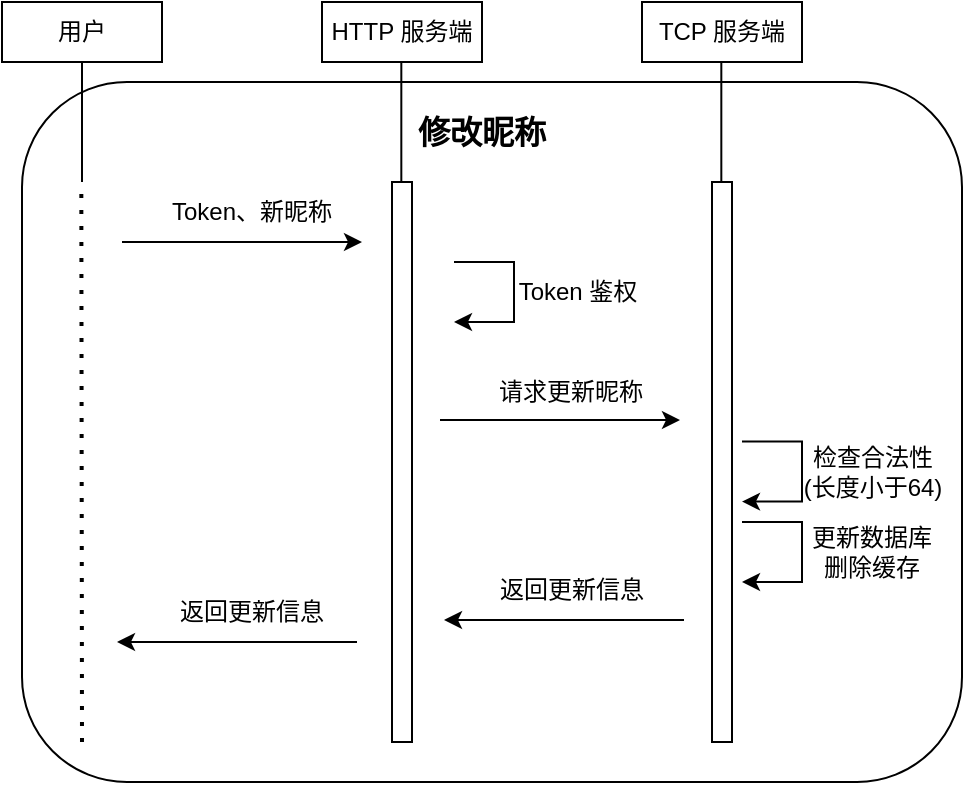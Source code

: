 <mxfile version="20.2.3" type="device"><diagram id="7OYH8gLPOPHdGgKRoAdK" name="第 1 页"><mxGraphModel dx="1002" dy="660" grid="1" gridSize="10" guides="1" tooltips="1" connect="1" arrows="1" fold="1" page="1" pageScale="1" pageWidth="827" pageHeight="1169" math="0" shadow="0"><root><mxCell id="0"/><mxCell id="1" parent="0"/><mxCell id="Rzei-sVz3DqF-Lu80SGI-2" value="" style="rounded=1;whiteSpace=wrap;html=1;" parent="1" vertex="1"><mxGeometry x="200" y="190" width="470" height="350" as="geometry"/></mxCell><mxCell id="oy1TrMHpfT_3d1_jGDwx-4" value="" style="edgeStyle=elbowEdgeStyle;elbow=horizontal;endArrow=classic;html=1;rounded=0;strokeWidth=1;" parent="1" edge="1"><mxGeometry width="50" height="50" relative="1" as="geometry"><mxPoint x="560" y="410.0" as="sourcePoint"/><mxPoint x="560" y="440" as="targetPoint"/><Array as="points"><mxPoint x="590" y="430"/></Array></mxGeometry></mxCell><mxCell id="oy1TrMHpfT_3d1_jGDwx-5" value="更新数据库&lt;br&gt;删除缓存" style="text;html=1;strokeColor=none;fillColor=none;align=center;verticalAlign=middle;whiteSpace=wrap;rounded=0;" parent="1" vertex="1"><mxGeometry x="590" y="410" width="70" height="30" as="geometry"/></mxCell><mxCell id="oy1TrMHpfT_3d1_jGDwx-6" value="" style="endArrow=classic;html=1;rounded=0;strokeWidth=1;" parent="1" edge="1"><mxGeometry width="50" height="50" relative="1" as="geometry"><mxPoint x="409" y="359.0" as="sourcePoint"/><mxPoint x="529" y="359.0" as="targetPoint"/></mxGeometry></mxCell><mxCell id="oy1TrMHpfT_3d1_jGDwx-7" value="请求更新昵称" style="text;html=1;strokeColor=none;fillColor=none;align=center;verticalAlign=middle;whiteSpace=wrap;rounded=0;dashed=1;" parent="1" vertex="1"><mxGeometry x="435" y="330" width="79" height="30" as="geometry"/></mxCell><mxCell id="oy1TrMHpfT_3d1_jGDwx-8" value="" style="edgeStyle=elbowEdgeStyle;elbow=horizontal;endArrow=classic;html=1;rounded=0;strokeWidth=1;" parent="1" edge="1"><mxGeometry width="50" height="50" relative="1" as="geometry"><mxPoint x="560" y="369.81" as="sourcePoint"/><mxPoint x="560" y="399.81" as="targetPoint"/><Array as="points"><mxPoint x="590" y="389.81"/></Array></mxGeometry></mxCell><mxCell id="oy1TrMHpfT_3d1_jGDwx-9" value="检查合法性&lt;br&gt;(长度小于64)" style="text;html=1;strokeColor=none;fillColor=none;align=center;verticalAlign=middle;whiteSpace=wrap;rounded=0;" parent="1" vertex="1"><mxGeometry x="586.5" y="369.81" width="77" height="30" as="geometry"/></mxCell><mxCell id="oy1TrMHpfT_3d1_jGDwx-12" value="" style="endArrow=classic;html=1;rounded=0;strokeWidth=1;" parent="1" edge="1"><mxGeometry width="50" height="50" relative="1" as="geometry"><mxPoint x="531" y="459" as="sourcePoint"/><mxPoint x="411" y="459" as="targetPoint"/></mxGeometry></mxCell><mxCell id="oy1TrMHpfT_3d1_jGDwx-13" value="返回更新信息" style="text;html=1;strokeColor=none;fillColor=none;align=center;verticalAlign=middle;whiteSpace=wrap;rounded=0;dashed=1;" parent="1" vertex="1"><mxGeometry x="435" y="429" width="80" height="30" as="geometry"/></mxCell><mxCell id="oy1TrMHpfT_3d1_jGDwx-14" value="" style="endArrow=classic;html=1;rounded=0;strokeWidth=1;" parent="1" edge="1"><mxGeometry width="50" height="50" relative="1" as="geometry"><mxPoint x="367.5" y="470" as="sourcePoint"/><mxPoint x="247.5" y="470" as="targetPoint"/></mxGeometry></mxCell><mxCell id="oy1TrMHpfT_3d1_jGDwx-15" value="返回更新信息" style="text;html=1;strokeColor=none;fillColor=none;align=center;verticalAlign=middle;whiteSpace=wrap;rounded=0;dashed=1;" parent="1" vertex="1"><mxGeometry x="275" y="440" width="80" height="30" as="geometry"/></mxCell><mxCell id="oy1TrMHpfT_3d1_jGDwx-16" value="" style="endArrow=classic;html=1;rounded=0;strokeWidth=1;" parent="1" edge="1"><mxGeometry width="50" height="50" relative="1" as="geometry"><mxPoint x="250.0" y="270" as="sourcePoint"/><mxPoint x="370" y="270" as="targetPoint"/></mxGeometry></mxCell><mxCell id="oy1TrMHpfT_3d1_jGDwx-17" value="Token、新昵称" style="text;html=1;strokeColor=none;fillColor=none;align=center;verticalAlign=middle;whiteSpace=wrap;rounded=0;" parent="1" vertex="1"><mxGeometry x="270" y="240" width="90" height="30" as="geometry"/></mxCell><mxCell id="oy1TrMHpfT_3d1_jGDwx-18" value="" style="edgeStyle=elbowEdgeStyle;elbow=horizontal;endArrow=classic;html=1;rounded=0;strokeWidth=1;" parent="1" edge="1"><mxGeometry width="50" height="50" relative="1" as="geometry"><mxPoint x="416" y="280" as="sourcePoint"/><mxPoint x="416" y="310" as="targetPoint"/><Array as="points"><mxPoint x="446" y="300"/></Array></mxGeometry></mxCell><mxCell id="oy1TrMHpfT_3d1_jGDwx-19" value="Token 鉴权" style="text;html=1;strokeColor=none;fillColor=none;align=center;verticalAlign=middle;whiteSpace=wrap;rounded=0;" parent="1" vertex="1"><mxGeometry x="446" y="280" width="64" height="30" as="geometry"/></mxCell><mxCell id="oy1TrMHpfT_3d1_jGDwx-22" value="" style="rounded=0;whiteSpace=wrap;html=1;" parent="1" vertex="1"><mxGeometry x="385" y="240" width="10" height="280" as="geometry"/></mxCell><mxCell id="oy1TrMHpfT_3d1_jGDwx-23" value="" style="rounded=0;whiteSpace=wrap;html=1;" parent="1" vertex="1"><mxGeometry x="545" y="240" width="10" height="280" as="geometry"/></mxCell><mxCell id="oy1TrMHpfT_3d1_jGDwx-24" value="" style="endArrow=none;dashed=1;html=1;dashPattern=1 3;strokeWidth=2;rounded=0;" parent="1" edge="1"><mxGeometry width="50" height="50" relative="1" as="geometry"><mxPoint x="230" y="520" as="sourcePoint"/><mxPoint x="229.66" y="240" as="targetPoint"/></mxGeometry></mxCell><mxCell id="oy1TrMHpfT_3d1_jGDwx-25" value="&lt;font style=&quot;font-size: 16px;&quot;&gt;&lt;b&gt;修改昵称&lt;/b&gt;&lt;/font&gt;" style="text;html=1;strokeColor=none;fillColor=none;align=center;verticalAlign=middle;whiteSpace=wrap;rounded=0;" parent="1" vertex="1"><mxGeometry x="305" y="200" width="250" height="30" as="geometry"/></mxCell><mxCell id="oy1TrMHpfT_3d1_jGDwx-36" value="用户" style="rounded=0;whiteSpace=wrap;html=1;" parent="1" vertex="1"><mxGeometry x="190" y="150" width="80" height="30" as="geometry"/></mxCell><mxCell id="oy1TrMHpfT_3d1_jGDwx-37" value="HTTP 服务端" style="rounded=0;whiteSpace=wrap;html=1;" parent="1" vertex="1"><mxGeometry x="350" y="150" width="80" height="30" as="geometry"/></mxCell><mxCell id="oy1TrMHpfT_3d1_jGDwx-38" value="TCP 服务端" style="rounded=0;whiteSpace=wrap;html=1;" parent="1" vertex="1"><mxGeometry x="510" y="150" width="80" height="30" as="geometry"/></mxCell><mxCell id="oy1TrMHpfT_3d1_jGDwx-39" value="" style="endArrow=none;html=1;rounded=0;fontSize=12;entryX=0.5;entryY=1;entryDx=0;entryDy=0;" parent="1" target="oy1TrMHpfT_3d1_jGDwx-36" edge="1"><mxGeometry width="50" height="50" relative="1" as="geometry"><mxPoint x="230.0" y="240" as="sourcePoint"/><mxPoint x="470" y="280" as="targetPoint"/></mxGeometry></mxCell><mxCell id="oy1TrMHpfT_3d1_jGDwx-40" value="" style="endArrow=none;html=1;rounded=0;fontSize=12;entryX=0.5;entryY=1;entryDx=0;entryDy=0;" parent="1" edge="1"><mxGeometry width="50" height="50" relative="1" as="geometry"><mxPoint x="389.66" y="240" as="sourcePoint"/><mxPoint x="389.66" y="180" as="targetPoint"/></mxGeometry></mxCell><mxCell id="oy1TrMHpfT_3d1_jGDwx-41" value="" style="endArrow=none;html=1;rounded=0;fontSize=12;entryX=0.5;entryY=1;entryDx=0;entryDy=0;" parent="1" edge="1"><mxGeometry width="50" height="50" relative="1" as="geometry"><mxPoint x="549.66" y="240" as="sourcePoint"/><mxPoint x="549.66" y="180" as="targetPoint"/></mxGeometry></mxCell></root></mxGraphModel></diagram></mxfile>